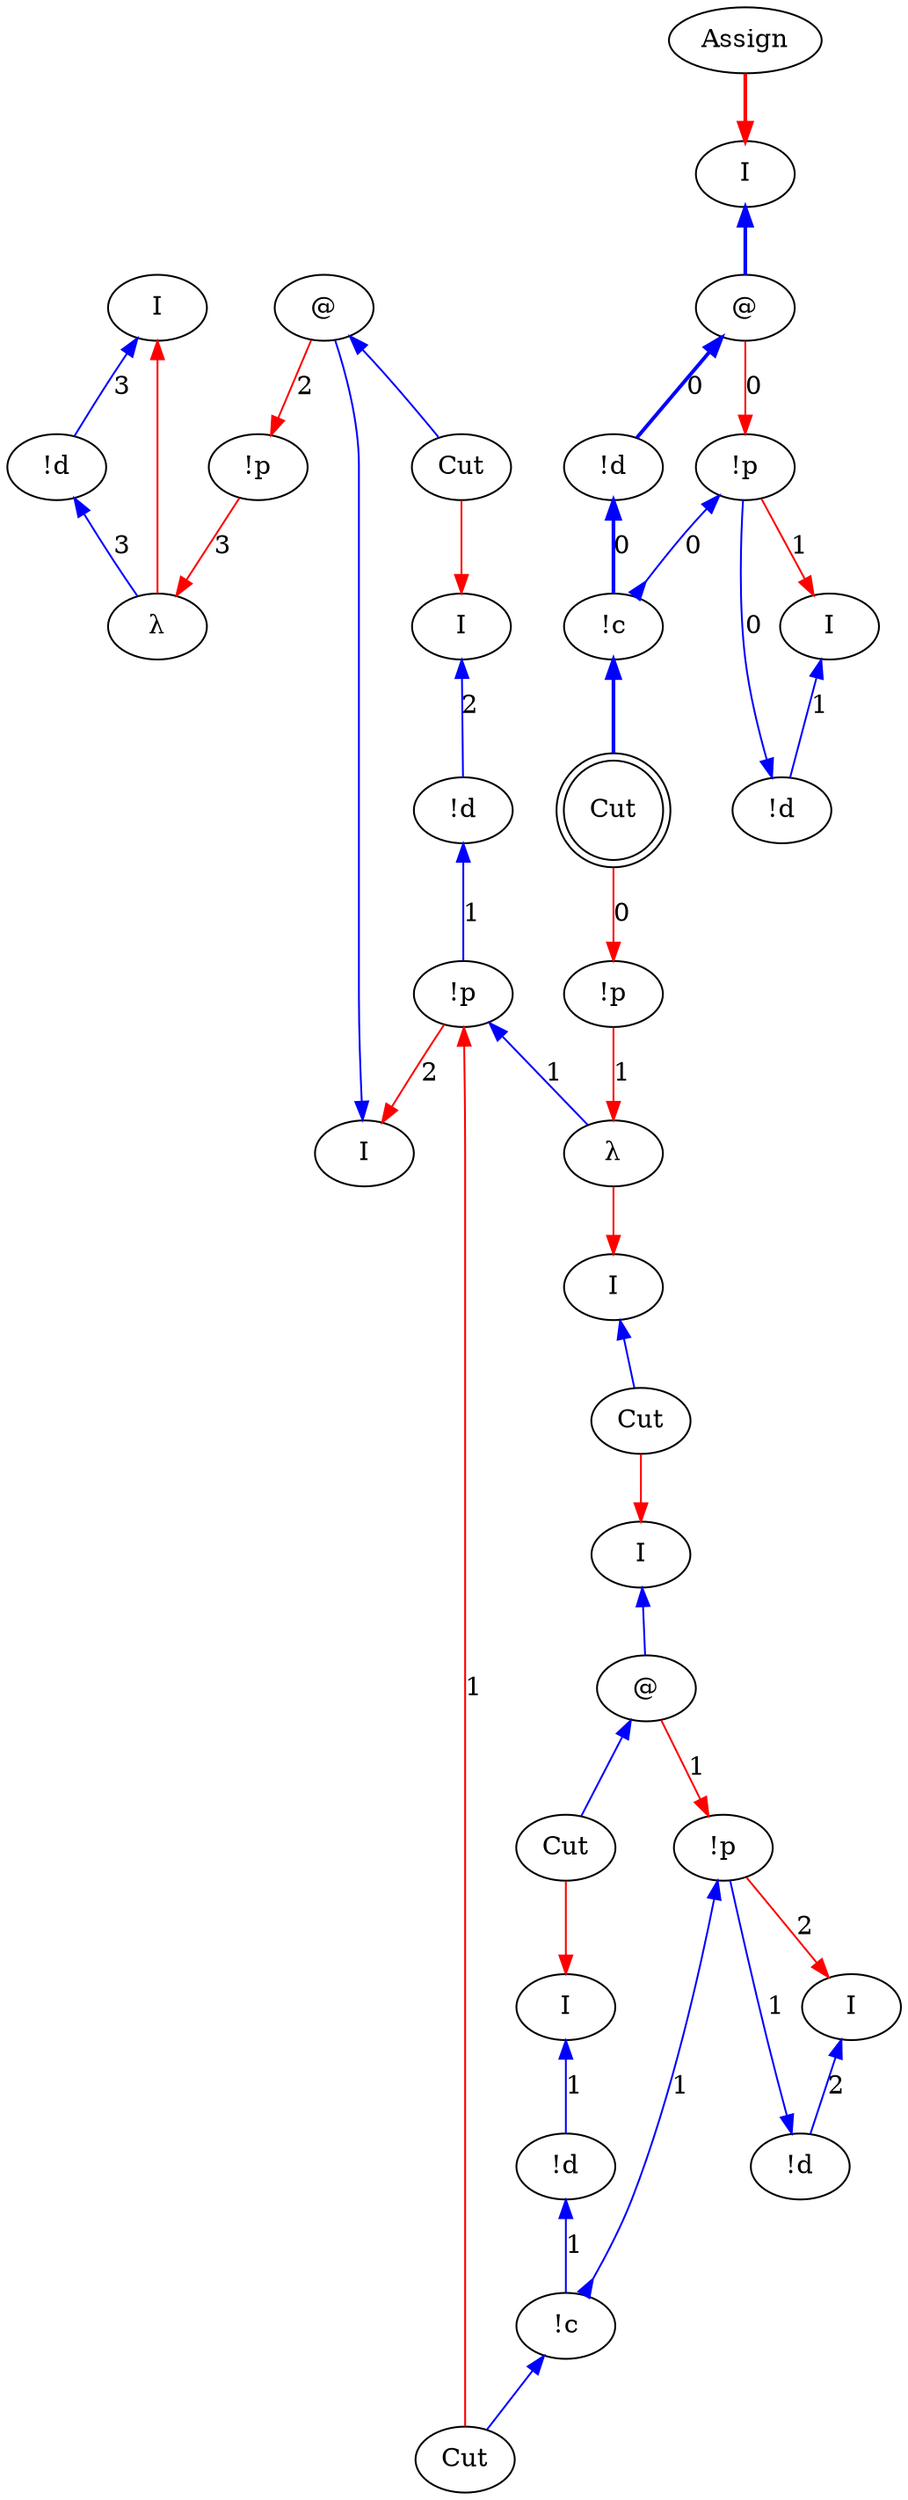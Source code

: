 digraph {
rankdir="TB"
"I0" [label="I"]
"!d1" [label="!d"]
"λ2" [label="λ"]
"!p3" [label="!p"]
"I4" [label="I"]
"@5" [label="@"]
"I6" [label="I"]
"!d7" [label="!d"]
"Cut8" [label="Cut"]
"!p9" [label="!p"]
"I10" [label="I"]
"I11" [label="I"]
"!d12" [label="!d"]
"!p13" [label="!p"]
"I14" [label="I"]
"@15" [label="@"]
"I16" [label="I"]
"!d17" [label="!d"]
"Cut18" [label="Cut"]
"!c19" [label="!c"]
"λ20" [label="λ"]
"!p21" [label="!p"]
"I22" [label="I"]
"!d23" [label="!d"]
"!p24" [label="!p"]
"I25" [label="I"]
"@26" [label="@"]
"!d27" [label="!d"]
"!c28" [label="!c"]
"Assign29" [label="Assign"]
"Cut30" [label="Cut",shape=doublecircle]
"Cut31" [label="Cut"]
"Cut32" [label="Cut"]
"!p9" -> "λ20"[color=blue,weight=1,tooltip="h34",label="1",arrowtail=normal,arrowhead=none,dir=both]
"!d7" -> "!p9"[color=blue,weight=1,tooltip="hf65",label="1",arrowtail=normal,arrowhead=none,dir=both]
"I6" -> "!d7"[color=blue,weight=1,tooltip="hret73",label="2",arrowtail=normal,arrowhead=none,dir=both]
"!d1" -> "λ2"[color=blue,weight=1,tooltip="i81",label="3",arrowtail=normal,arrowhead=none,dir=both]
"I0" -> "!d1"[color=blue,weight=1,tooltip="iret84",label="3",arrowtail=normal,arrowhead=none,dir=both]
"I25" -> "@26"[color=blue,weight=1,tooltip="lret19",arrowtail=normal,arrowhead=none,penwidth=2,dir=both]
"I14" -> "@15"[color=blue,weight=1,tooltip="lret53",arrowtail=normal,arrowhead=none,dir=both]
"I10" -> "Cut32"[color=blue,weight=1,tooltip="lret62",arrowtail=normal,arrowhead=none,dir=both]
"I4" -> "@5"[color=blue,weight=1,tooltip="lret75",arrowtail=normal,arrowhead=none,dir=both]
"@26" -> "!d27"[color=blue,weight=1,tooltip="lval14",label="0",arrowtail=normal,arrowhead=none,penwidth=2,dir=both]
"@15" -> "Cut18"[color=blue,weight=1,tooltip="lval48",arrowtail=normal,arrowhead=none,dir=both]
"@5" -> "Cut8"[color=blue,weight=1,tooltip="lval70",arrowtail=normal,arrowhead=none,dir=both]
"@26" -> "!p24"[color=red,weight=2,tooltip="newrret18",label="0",arrowhead=normal,arrowtail=none,dir=both]
"Cut30" -> "!p21"[color=red,weight=2,tooltip="newrret27",label="0",arrowhead=normal,arrowtail=none,dir=both]
"@15" -> "!p13"[color=red,weight=2,tooltip="newrret52",label="1",arrowhead=normal,arrowtail=none,dir=both]
"Cut31" -> "!p9"[color=red,weight=2,tooltip="newrret61",label="1",arrowhead=normal,arrowtail=none,dir=both]
"@5" -> "!p3"[color=red,weight=2,tooltip="newrret74",label="2",arrowhead=normal,arrowtail=none,dir=both]
"!p24" -> "I22"[color=red,weight=2,tooltip="newrretf23",label="1",arrowhead=normal,arrowtail=none,dir=both]
"!p21" -> "λ20"[color=red,weight=2,tooltip="newrretf31",label="1",arrowhead=normal,arrowtail=none,dir=both]
"!p13" -> "I11"[color=red,weight=2,tooltip="newrretf57",label="2",arrowhead=normal,arrowtail=none,dir=both]
"!p9" -> "I4"[color=red,weight=2,tooltip="newrretf66",label="2",arrowhead=normal,arrowtail=none,dir=both]
"!p3" -> "λ2"[color=red,weight=2,tooltip="newrretf78",label="3",arrowhead=normal,arrowtail=none,dir=both]
"λ20" -> "I10"[color=red,weight=2,tooltip="ret35",arrowhead=normal,arrowtail=none,dir=both]
"Cut32" -> "I14"[color=red,weight=2,tooltip="ret42",arrowhead=normal,arrowtail=none,dir=both]
"Assign29" -> "I25"[color=red,weight=2,tooltip="ret8",arrowhead=normal,arrowtail=none,penwidth=2,dir=both]
"λ2" -> "I0"[color=red,weight=2,tooltip="ret82",arrowhead=normal,arrowtail=none,dir=both]
"Cut18" -> "I16"[color=red,weight=2,tooltip="rval49",arrowhead=normal,arrowtail=none,dir=both]
"Cut8" -> "I6"[color=red,weight=2,tooltip="rval71",arrowhead=normal,arrowtail=none,dir=both]
"!c28" -> "Cut30"[color=blue,weight=1,tooltip="x7",arrowtail=normal,arrowhead=none,penwidth=2,dir=both]
"!d27" -> "!c28"[color=blue,weight=1,tooltip="xA9",label="0",arrowtail=normal,arrowhead=none,penwidth=2,dir=both]
"!p24" -> "!c28"[color=blue,weight=1,tooltip="xB10",label="0",arrowtail=normal,arrowhead=inv,dir=both]
"!d23" -> "!p24"[color=blue,weight=1,tooltip="xBf22",label="0",arrowtail=normal,arrowhead=none,dir=both]
"I22" -> "!d23"[color=blue,weight=1,tooltip="xret26",label="1",arrowtail=normal,arrowhead=none,dir=both]
"!c19" -> "Cut31"[color=blue,weight=1,tooltip="y41",arrowtail=normal,arrowhead=none,dir=both]
"!d17" -> "!c19"[color=blue,weight=1,tooltip="yA43",label="1",arrowtail=normal,arrowhead=none,dir=both]
"!p13" -> "!c19"[color=blue,weight=1,tooltip="yB44",label="1",arrowtail=normal,arrowhead=inv,dir=both]
"!d12" -> "!p13"[color=blue,weight=1,tooltip="yBf56",label="1",arrowtail=normal,arrowhead=none,dir=both]
"I16" -> "!d17"[color=blue,weight=1,tooltip="yret51",label="1",arrowtail=normal,arrowhead=none,dir=both]
"I11" -> "!d12"[color=blue,weight=1,tooltip="yret60",label="2",arrowtail=normal,arrowhead=none,dir=both]
}
